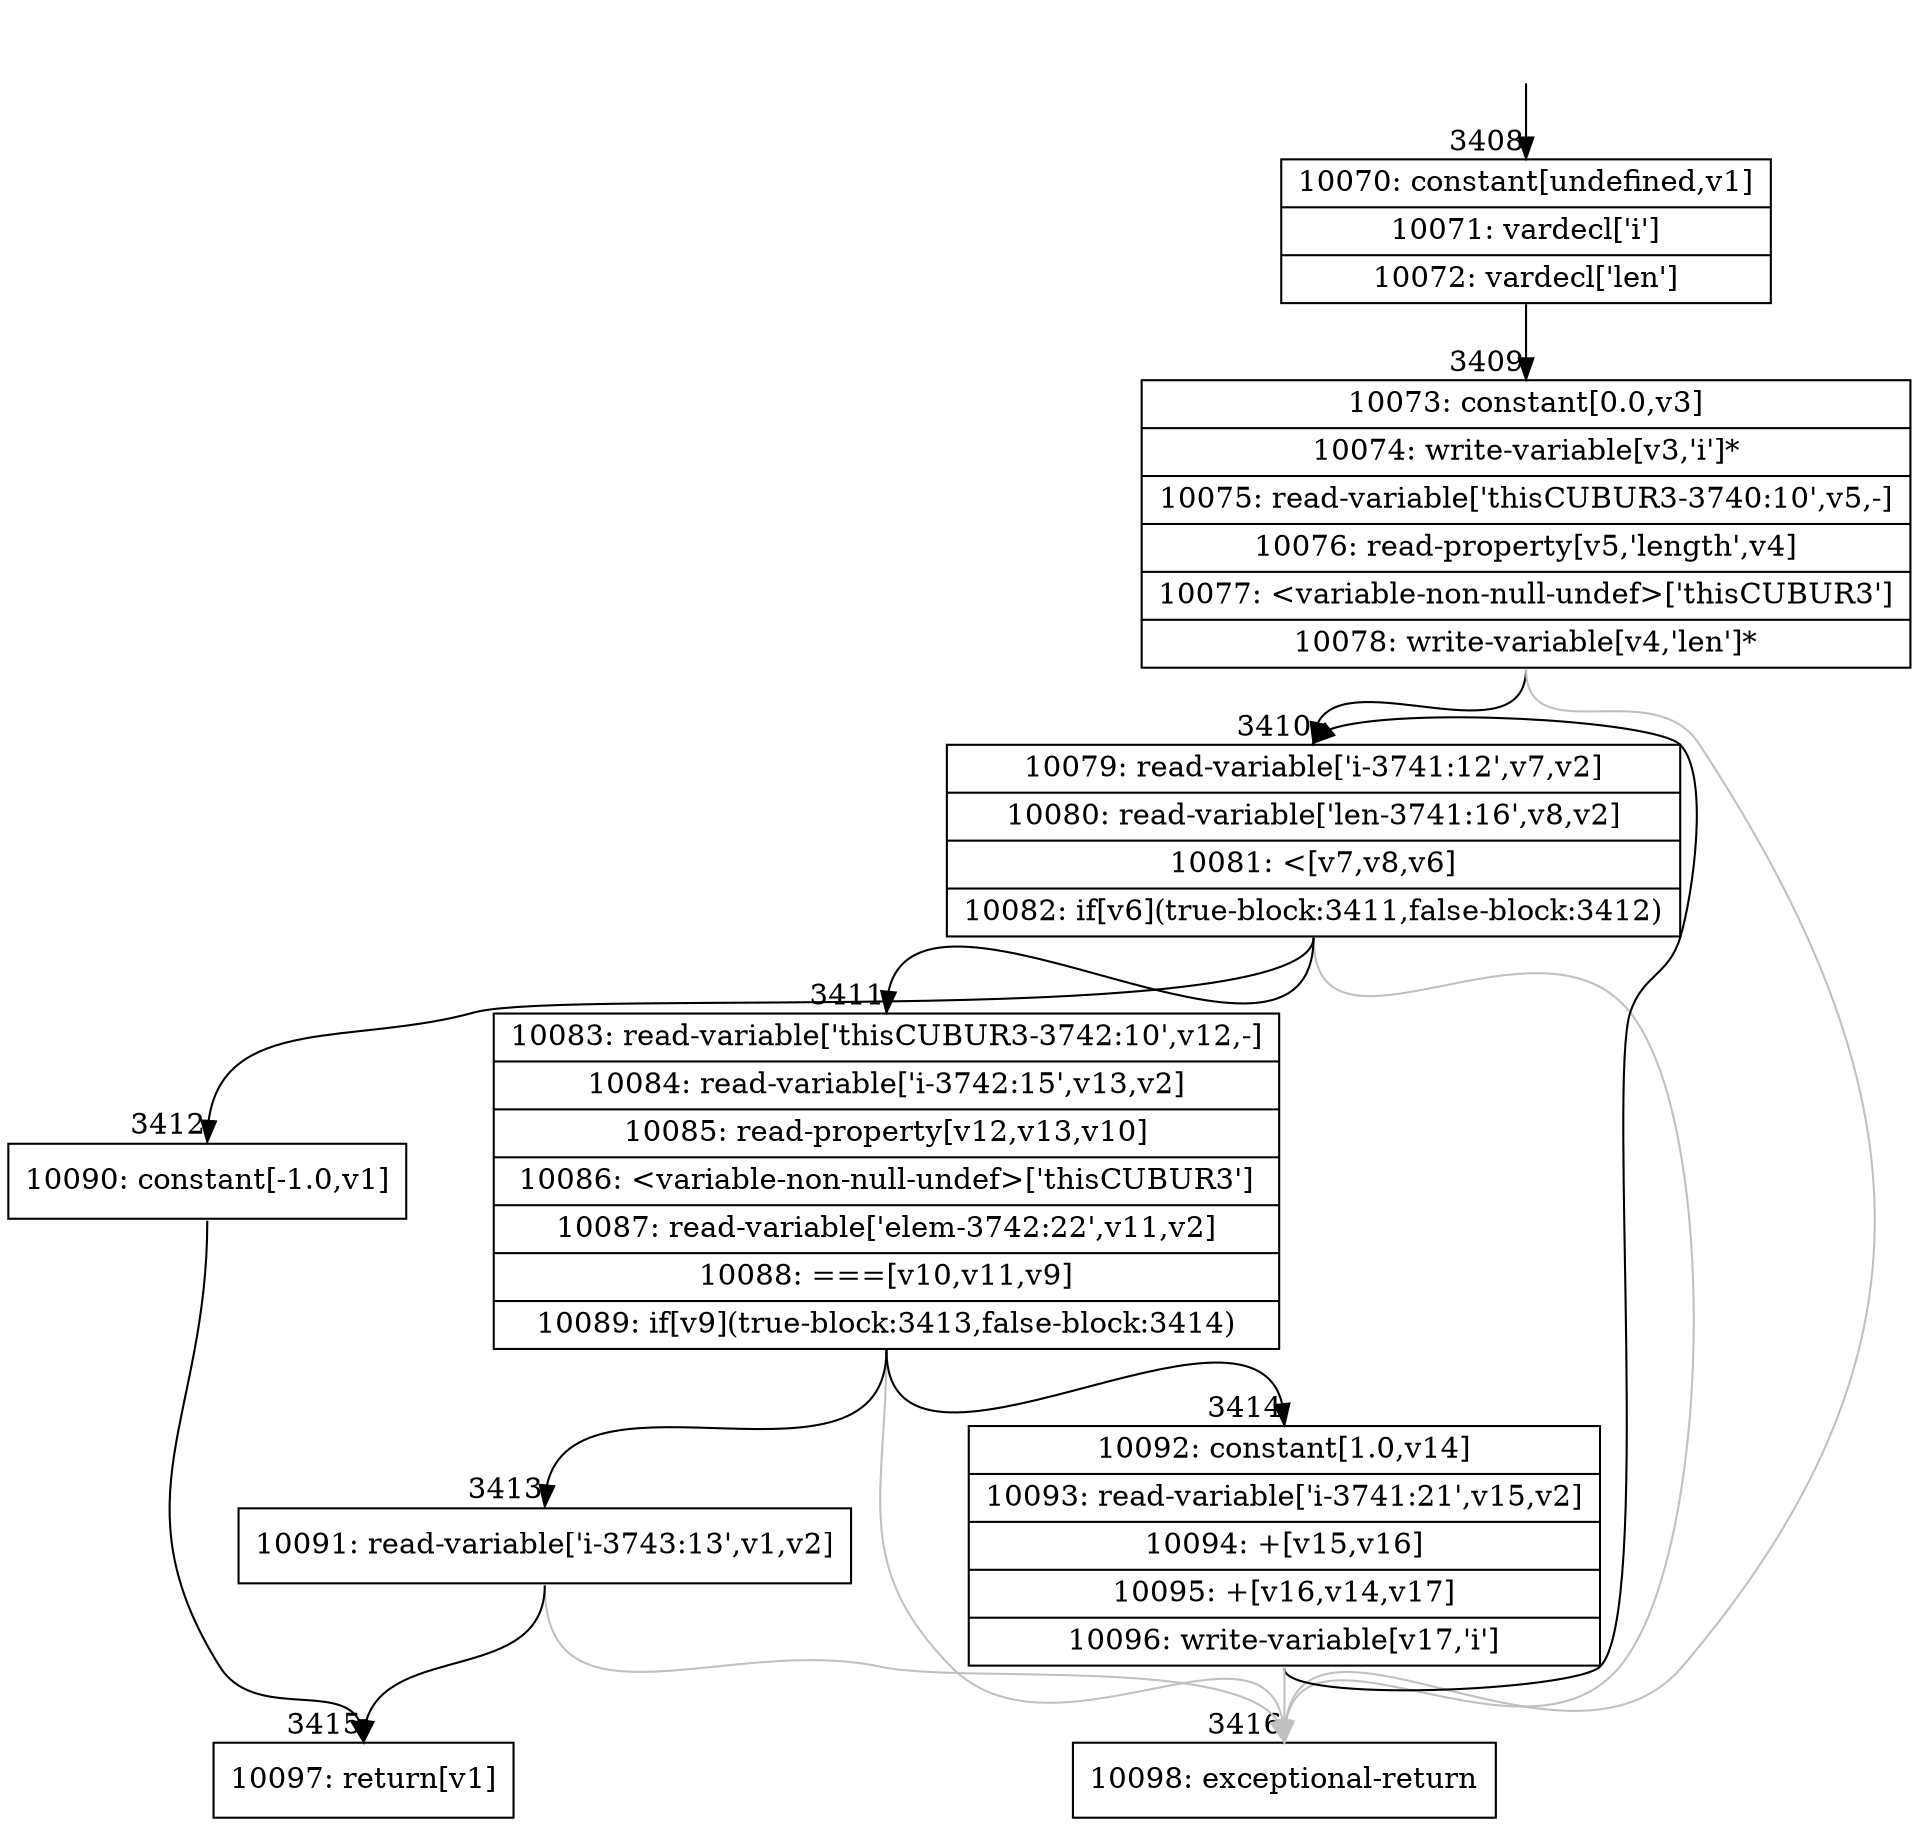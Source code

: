 digraph {
rankdir="TD"
BB_entry223[shape=none,label=""];
BB_entry223 -> BB3408 [tailport=s, headport=n, headlabel="    3408"]
BB3408 [shape=record label="{10070: constant[undefined,v1]|10071: vardecl['i']|10072: vardecl['len']}" ] 
BB3408 -> BB3409 [tailport=s, headport=n, headlabel="      3409"]
BB3409 [shape=record label="{10073: constant[0.0,v3]|10074: write-variable[v3,'i']*|10075: read-variable['thisCUBUR3-3740:10',v5,-]|10076: read-property[v5,'length',v4]|10077: \<variable-non-null-undef\>['thisCUBUR3']|10078: write-variable[v4,'len']*}" ] 
BB3409 -> BB3410 [tailport=s, headport=n, headlabel="      3410"]
BB3409 -> BB3416 [tailport=s, headport=n, color=gray, headlabel="      3416"]
BB3410 [shape=record label="{10079: read-variable['i-3741:12',v7,v2]|10080: read-variable['len-3741:16',v8,v2]|10081: \<[v7,v8,v6]|10082: if[v6](true-block:3411,false-block:3412)}" ] 
BB3410 -> BB3411 [tailport=s, headport=n, headlabel="      3411"]
BB3410 -> BB3412 [tailport=s, headport=n, headlabel="      3412"]
BB3410 -> BB3416 [tailport=s, headport=n, color=gray]
BB3411 [shape=record label="{10083: read-variable['thisCUBUR3-3742:10',v12,-]|10084: read-variable['i-3742:15',v13,v2]|10085: read-property[v12,v13,v10]|10086: \<variable-non-null-undef\>['thisCUBUR3']|10087: read-variable['elem-3742:22',v11,v2]|10088: ===[v10,v11,v9]|10089: if[v9](true-block:3413,false-block:3414)}" ] 
BB3411 -> BB3413 [tailport=s, headport=n, headlabel="      3413"]
BB3411 -> BB3414 [tailport=s, headport=n, headlabel="      3414"]
BB3411 -> BB3416 [tailport=s, headport=n, color=gray]
BB3412 [shape=record label="{10090: constant[-1.0,v1]}" ] 
BB3412 -> BB3415 [tailport=s, headport=n, headlabel="      3415"]
BB3413 [shape=record label="{10091: read-variable['i-3743:13',v1,v2]}" ] 
BB3413 -> BB3415 [tailport=s, headport=n]
BB3413 -> BB3416 [tailport=s, headport=n, color=gray]
BB3414 [shape=record label="{10092: constant[1.0,v14]|10093: read-variable['i-3741:21',v15,v2]|10094: +[v15,v16]|10095: +[v16,v14,v17]|10096: write-variable[v17,'i']}" ] 
BB3414 -> BB3410 [tailport=s, headport=n]
BB3414 -> BB3416 [tailport=s, headport=n, color=gray]
BB3415 [shape=record label="{10097: return[v1]}" ] 
BB3416 [shape=record label="{10098: exceptional-return}" ] 
}
